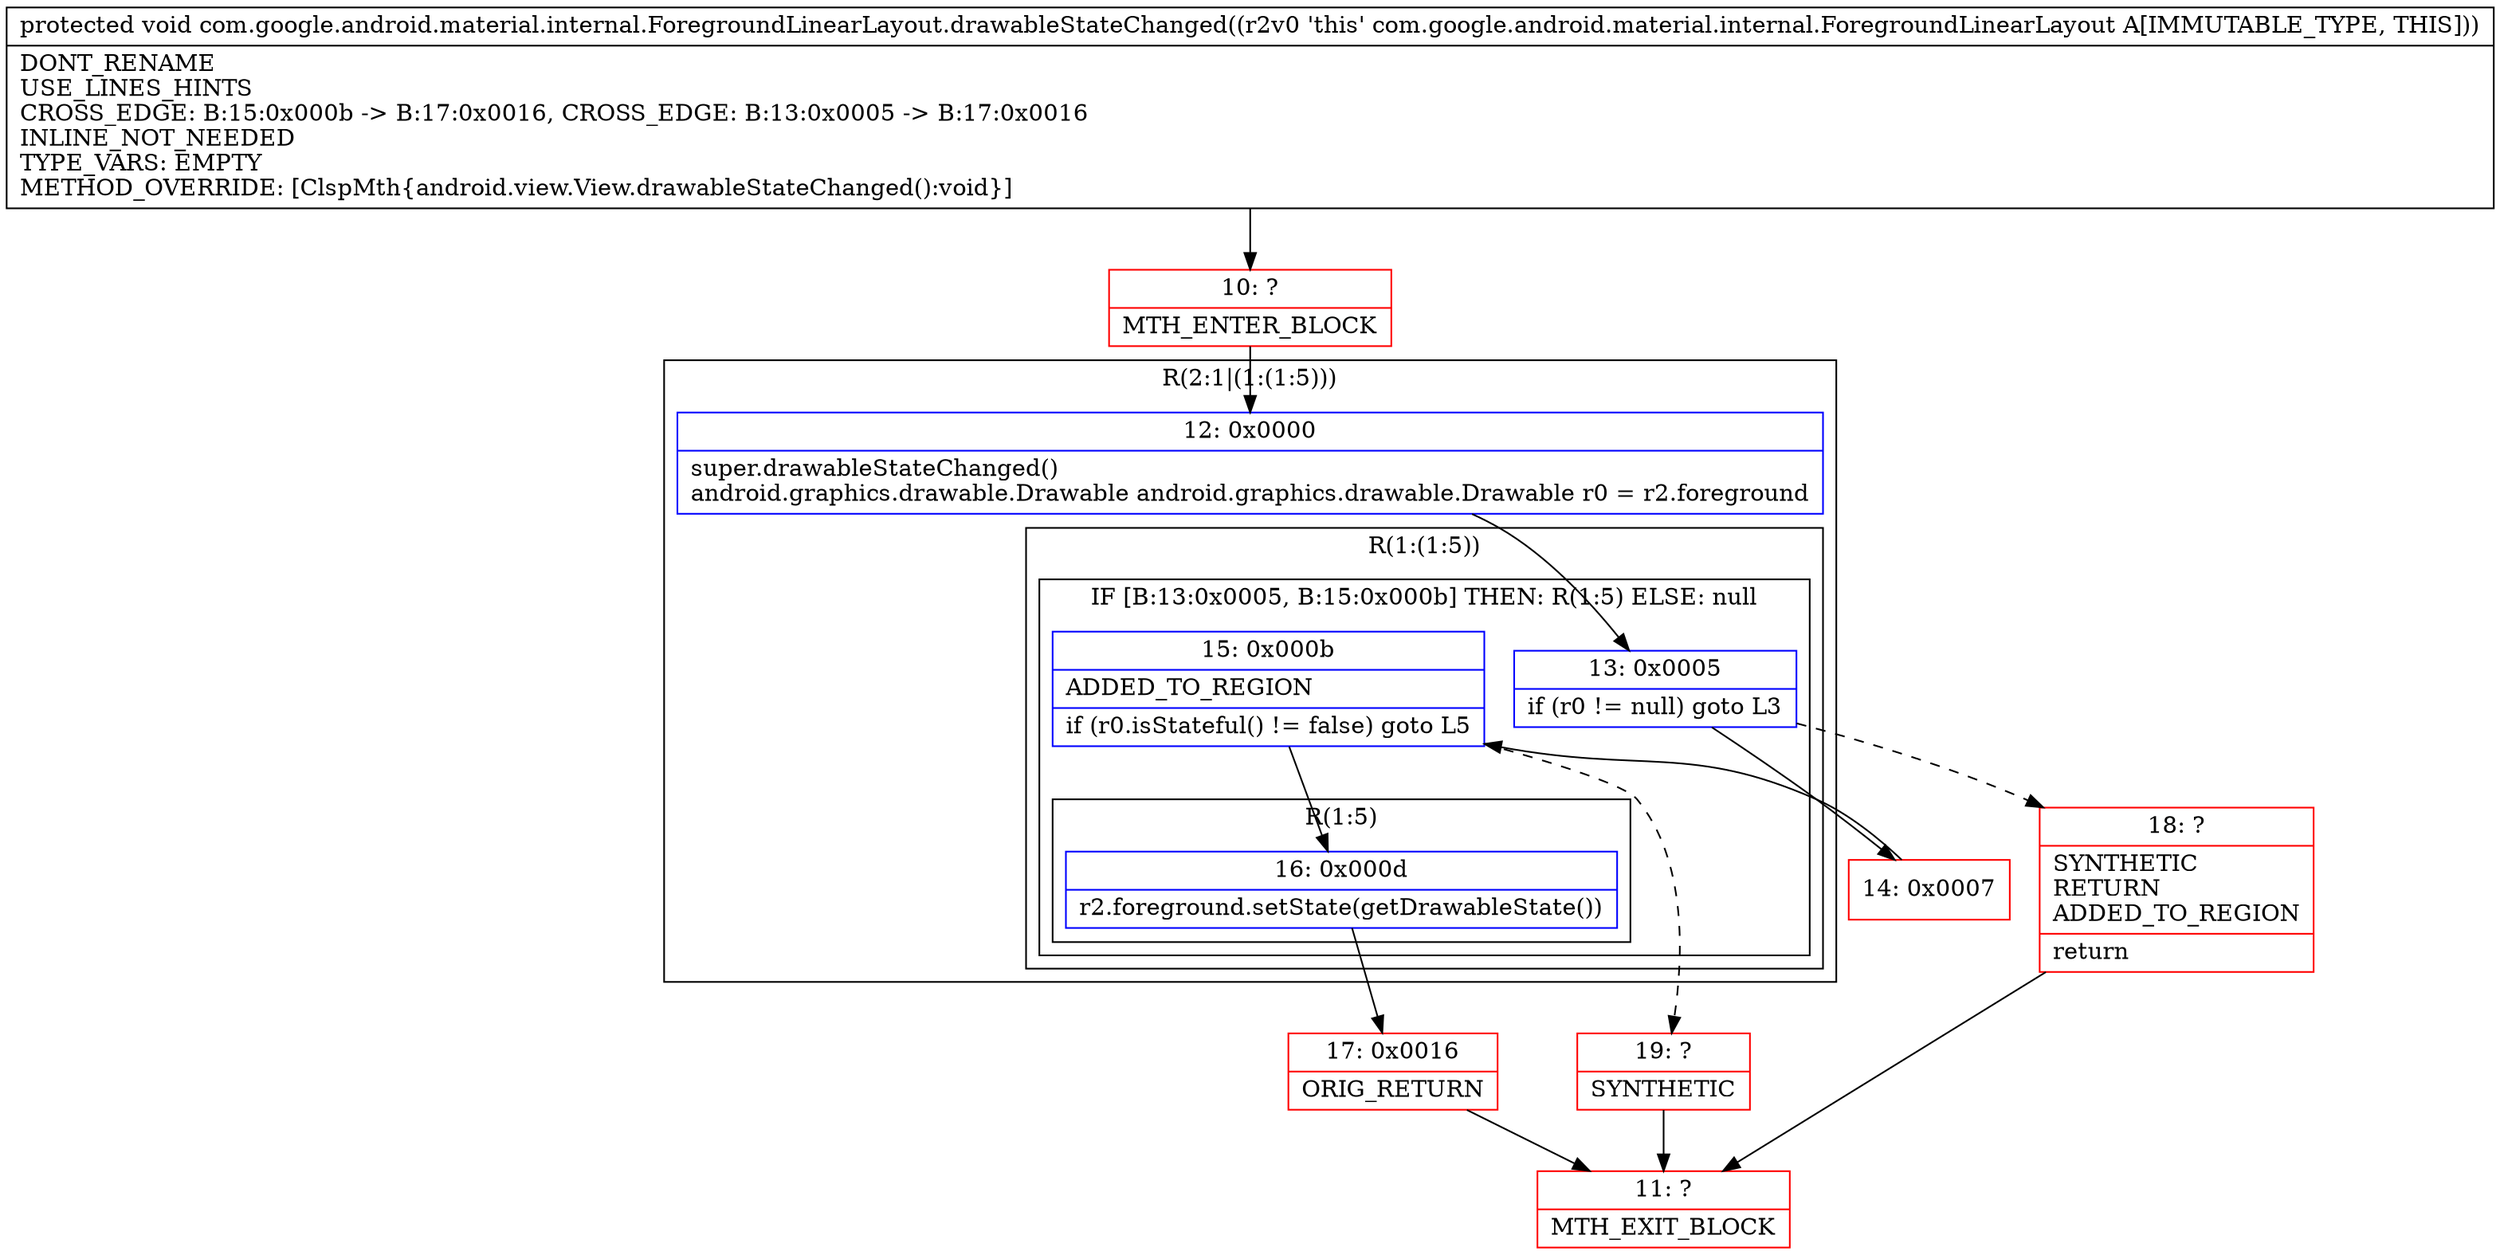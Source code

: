 digraph "CFG forcom.google.android.material.internal.ForegroundLinearLayout.drawableStateChanged()V" {
subgraph cluster_Region_2116273657 {
label = "R(2:1|(1:(1:5)))";
node [shape=record,color=blue];
Node_12 [shape=record,label="{12\:\ 0x0000|super.drawableStateChanged()\landroid.graphics.drawable.Drawable android.graphics.drawable.Drawable r0 = r2.foreground\l}"];
subgraph cluster_Region_1940168869 {
label = "R(1:(1:5))";
node [shape=record,color=blue];
subgraph cluster_IfRegion_51233785 {
label = "IF [B:13:0x0005, B:15:0x000b] THEN: R(1:5) ELSE: null";
node [shape=record,color=blue];
Node_13 [shape=record,label="{13\:\ 0x0005|if (r0 != null) goto L3\l}"];
Node_15 [shape=record,label="{15\:\ 0x000b|ADDED_TO_REGION\l|if (r0.isStateful() != false) goto L5\l}"];
subgraph cluster_Region_814253024 {
label = "R(1:5)";
node [shape=record,color=blue];
Node_16 [shape=record,label="{16\:\ 0x000d|r2.foreground.setState(getDrawableState())\l}"];
}
}
}
}
Node_10 [shape=record,color=red,label="{10\:\ ?|MTH_ENTER_BLOCK\l}"];
Node_14 [shape=record,color=red,label="{14\:\ 0x0007}"];
Node_17 [shape=record,color=red,label="{17\:\ 0x0016|ORIG_RETURN\l}"];
Node_11 [shape=record,color=red,label="{11\:\ ?|MTH_EXIT_BLOCK\l}"];
Node_19 [shape=record,color=red,label="{19\:\ ?|SYNTHETIC\l}"];
Node_18 [shape=record,color=red,label="{18\:\ ?|SYNTHETIC\lRETURN\lADDED_TO_REGION\l|return\l}"];
MethodNode[shape=record,label="{protected void com.google.android.material.internal.ForegroundLinearLayout.drawableStateChanged((r2v0 'this' com.google.android.material.internal.ForegroundLinearLayout A[IMMUTABLE_TYPE, THIS]))  | DONT_RENAME\lUSE_LINES_HINTS\lCROSS_EDGE: B:15:0x000b \-\> B:17:0x0016, CROSS_EDGE: B:13:0x0005 \-\> B:17:0x0016\lINLINE_NOT_NEEDED\lTYPE_VARS: EMPTY\lMETHOD_OVERRIDE: [ClspMth\{android.view.View.drawableStateChanged():void\}]\l}"];
MethodNode -> Node_10;Node_12 -> Node_13;
Node_13 -> Node_14;
Node_13 -> Node_18[style=dashed];
Node_15 -> Node_16;
Node_15 -> Node_19[style=dashed];
Node_16 -> Node_17;
Node_10 -> Node_12;
Node_14 -> Node_15;
Node_17 -> Node_11;
Node_19 -> Node_11;
Node_18 -> Node_11;
}

